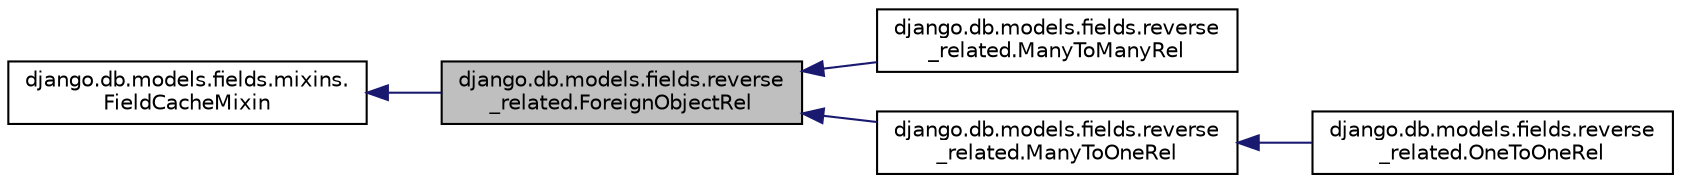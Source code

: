 digraph "django.db.models.fields.reverse_related.ForeignObjectRel"
{
 // LATEX_PDF_SIZE
  edge [fontname="Helvetica",fontsize="10",labelfontname="Helvetica",labelfontsize="10"];
  node [fontname="Helvetica",fontsize="10",shape=record];
  rankdir="LR";
  Node1 [label="django.db.models.fields.reverse\l_related.ForeignObjectRel",height=0.2,width=0.4,color="black", fillcolor="grey75", style="filled", fontcolor="black",tooltip=" "];
  Node2 -> Node1 [dir="back",color="midnightblue",fontsize="10",style="solid",fontname="Helvetica"];
  Node2 [label="django.db.models.fields.mixins.\lFieldCacheMixin",height=0.2,width=0.4,color="black", fillcolor="white", style="filled",URL="$d7/dbd/classdjango_1_1db_1_1models_1_1fields_1_1mixins_1_1_field_cache_mixin.html",tooltip=" "];
  Node1 -> Node3 [dir="back",color="midnightblue",fontsize="10",style="solid",fontname="Helvetica"];
  Node3 [label="django.db.models.fields.reverse\l_related.ManyToManyRel",height=0.2,width=0.4,color="black", fillcolor="white", style="filled",URL="$d1/d4f/classdjango_1_1db_1_1models_1_1fields_1_1reverse__related_1_1_many_to_many_rel.html",tooltip=" "];
  Node1 -> Node4 [dir="back",color="midnightblue",fontsize="10",style="solid",fontname="Helvetica"];
  Node4 [label="django.db.models.fields.reverse\l_related.ManyToOneRel",height=0.2,width=0.4,color="black", fillcolor="white", style="filled",URL="$df/d09/classdjango_1_1db_1_1models_1_1fields_1_1reverse__related_1_1_many_to_one_rel.html",tooltip=" "];
  Node4 -> Node5 [dir="back",color="midnightblue",fontsize="10",style="solid",fontname="Helvetica"];
  Node5 [label="django.db.models.fields.reverse\l_related.OneToOneRel",height=0.2,width=0.4,color="black", fillcolor="white", style="filled",URL="$d5/dce/classdjango_1_1db_1_1models_1_1fields_1_1reverse__related_1_1_one_to_one_rel.html",tooltip=" "];
}
